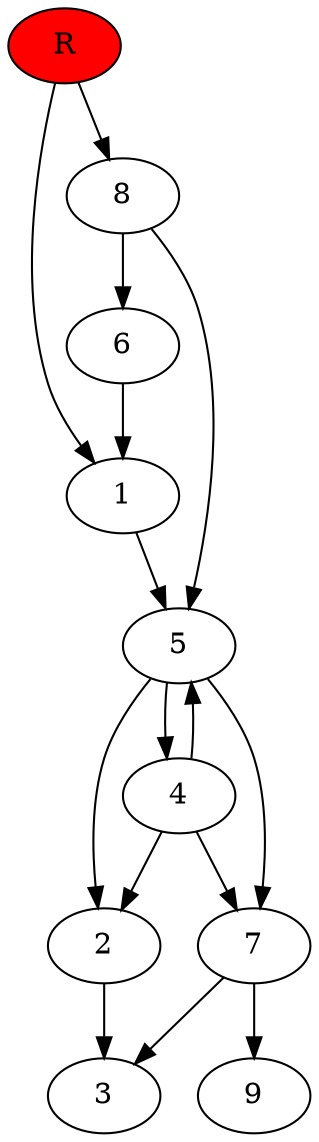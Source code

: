 digraph prb31376 {
	1
	2
	3
	4
	5
	6
	7
	8
	R [fillcolor="#ff0000" style=filled]
	1 -> 5
	2 -> 3
	4 -> 2
	4 -> 5
	4 -> 7
	5 -> 2
	5 -> 4
	5 -> 7
	6 -> 1
	7 -> 3
	7 -> 9
	8 -> 5
	8 -> 6
	R -> 1
	R -> 8
}
